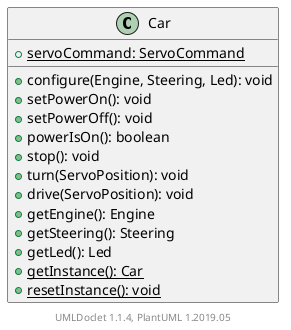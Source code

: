 @startuml

    class Car [[Car.html]] {
        {static} +servoCommand: ServoCommand
        +configure(Engine, Steering, Led): void
        +setPowerOn(): void
        +setPowerOff(): void
        +powerIsOn(): boolean
        +stop(): void
        +turn(ServoPosition): void
        +drive(ServoPosition): void
        +getEngine(): Engine
        +getSteering(): Steering
        +getLed(): Led
        {static} +getInstance(): Car
        {static} +resetInstance(): void
    }


    center footer UMLDoclet 1.1.4, PlantUML 1.2019.05
@enduml
